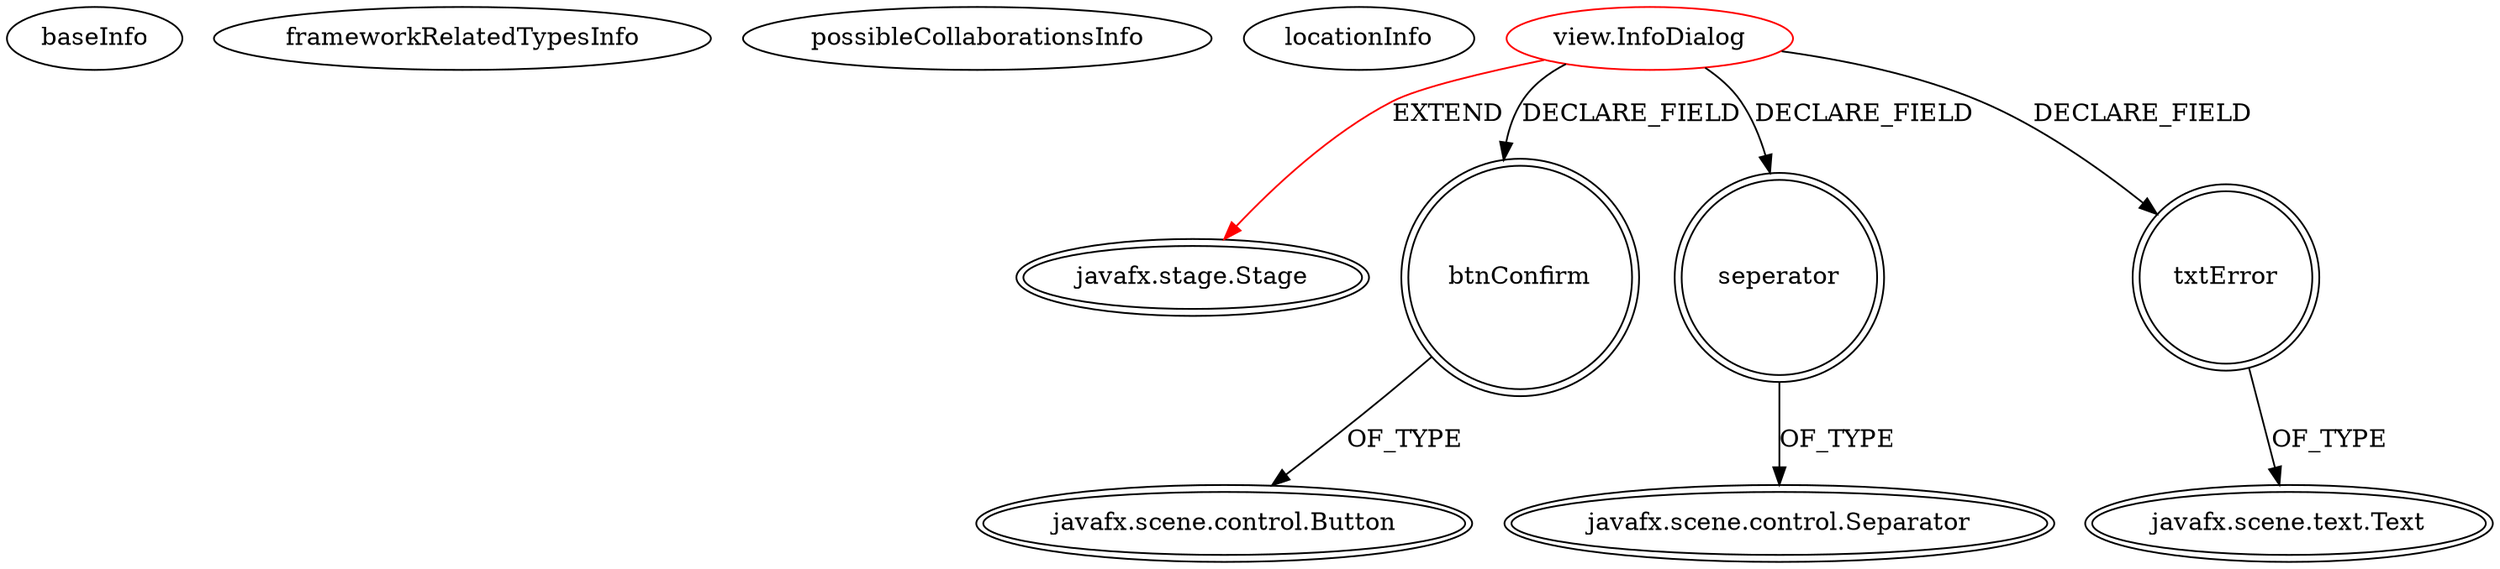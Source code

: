 digraph {
baseInfo[graphId=218,category="extension_graph",isAnonymous=false,possibleRelation=false]
frameworkRelatedTypesInfo[0="javafx.stage.Stage"]
possibleCollaborationsInfo[]
locationInfo[projectName="Catuna-OsuExport",filePath="/Catuna-OsuExport/OsuExport-master/src/view/InfoDialog.java",contextSignature="InfoDialog",graphId="218"]
0[label="view.InfoDialog",vertexType="ROOT_CLIENT_CLASS_DECLARATION",isFrameworkType=false,color=red]
1[label="javafx.stage.Stage",vertexType="FRAMEWORK_CLASS_TYPE",isFrameworkType=true,peripheries=2]
2[label="btnConfirm",vertexType="FIELD_DECLARATION",isFrameworkType=true,peripheries=2,shape=circle]
3[label="javafx.scene.control.Button",vertexType="FRAMEWORK_CLASS_TYPE",isFrameworkType=true,peripheries=2]
4[label="seperator",vertexType="FIELD_DECLARATION",isFrameworkType=true,peripheries=2,shape=circle]
5[label="javafx.scene.control.Separator",vertexType="FRAMEWORK_CLASS_TYPE",isFrameworkType=true,peripheries=2]
6[label="txtError",vertexType="FIELD_DECLARATION",isFrameworkType=true,peripheries=2,shape=circle]
7[label="javafx.scene.text.Text",vertexType="FRAMEWORK_CLASS_TYPE",isFrameworkType=true,peripheries=2]
0->1[label="EXTEND",color=red]
0->2[label="DECLARE_FIELD"]
2->3[label="OF_TYPE"]
0->4[label="DECLARE_FIELD"]
4->5[label="OF_TYPE"]
0->6[label="DECLARE_FIELD"]
6->7[label="OF_TYPE"]
}
